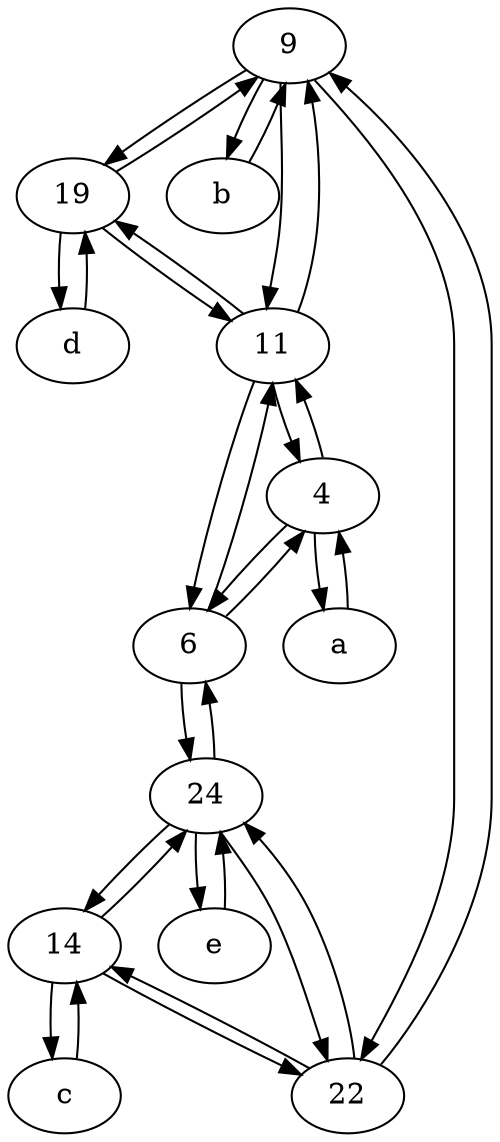 digraph  {
	9;
	19;
	14;
	d [pos="20,30!"];
	e [pos="30,50!"];
	6;
	b [pos="50,20!"];
	c [pos="20,10!"];
	24;
	11;
	a [pos="40,10!"];
	22;
	4;
	6 -> 24;
	9 -> 19;
	24 -> e;
	9 -> 11;
	19 -> 11;
	11 -> 9;
	14 -> 24;
	24 -> 14;
	24 -> 22;
	4 -> a;
	24 -> 6;
	a -> 4;
	14 -> 22;
	c -> 14;
	11 -> 19;
	14 -> c;
	e -> 24;
	9 -> 22;
	6 -> 11;
	11 -> 4;
	d -> 19;
	22 -> 24;
	4 -> 6;
	6 -> 4;
	19 -> 9;
	4 -> 11;
	9 -> b;
	19 -> d;
	b -> 9;
	11 -> 6;
	22 -> 9;
	22 -> 14;

	}